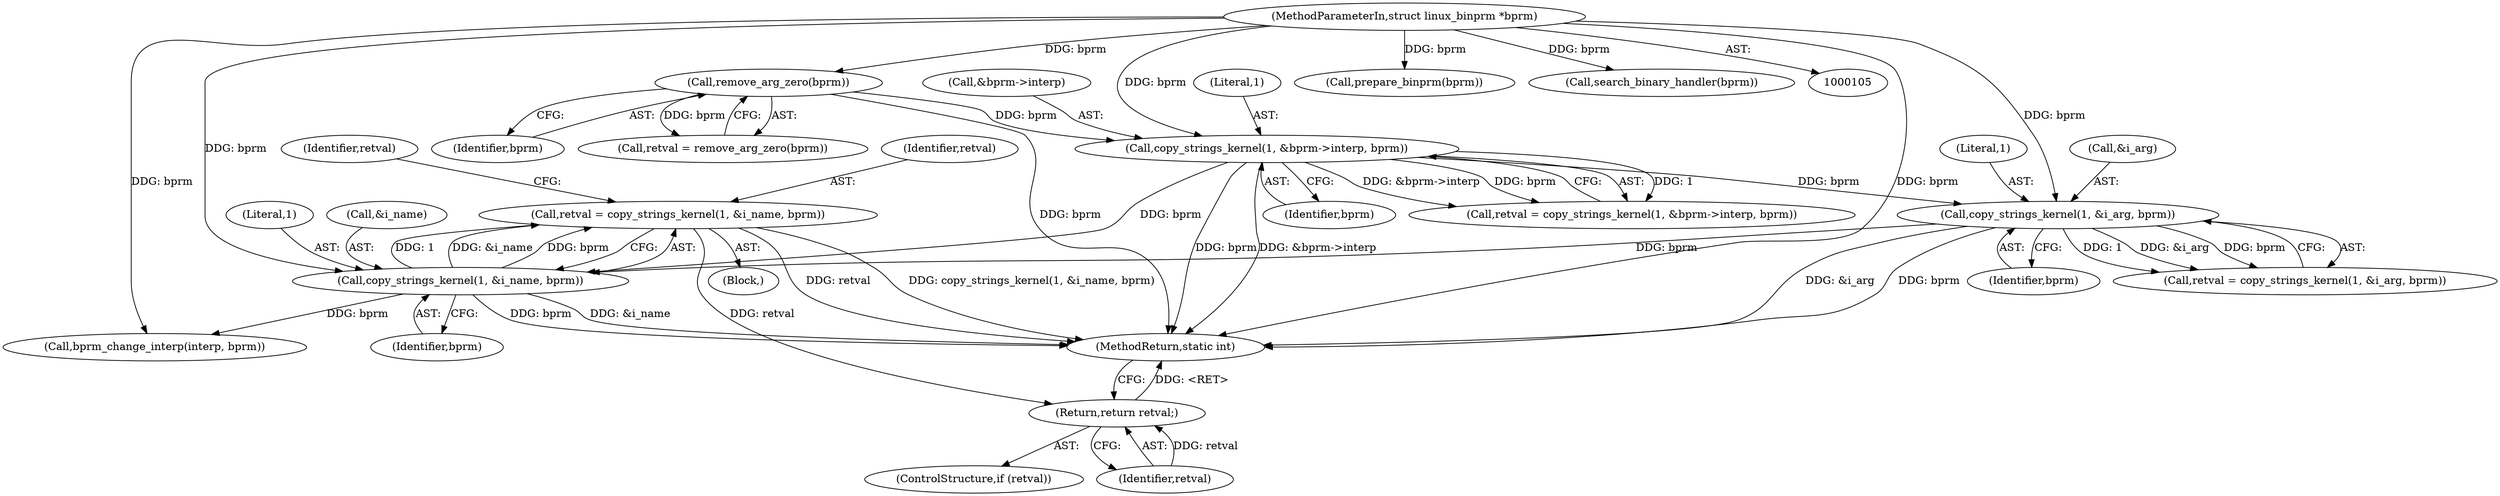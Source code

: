 digraph "0_linux_b66c5984017533316fd1951770302649baf1aa33_0@API" {
"1000322" [label="(Call,retval = copy_strings_kernel(1, &i_name, bprm))"];
"1000324" [label="(Call,copy_strings_kernel(1, &i_name, bprm))"];
"1000285" [label="(Call,copy_strings_kernel(1, &bprm->interp, bprm))"];
"1000277" [label="(Call,remove_arg_zero(bprm))"];
"1000106" [label="(MethodParameterIn,struct linux_binprm *bprm)"];
"1000307" [label="(Call,copy_strings_kernel(1, &i_arg, bprm))"];
"1000331" [label="(Return,return retval;)"];
"1000339" [label="(Call,bprm_change_interp(interp, bprm))"];
"1000330" [label="(Identifier,retval)"];
"1000291" [label="(Identifier,bprm)"];
"1000285" [label="(Call,copy_strings_kernel(1, &bprm->interp, bprm))"];
"1000311" [label="(Identifier,bprm)"];
"1000278" [label="(Identifier,bprm)"];
"1000325" [label="(Literal,1)"];
"1000305" [label="(Call,retval = copy_strings_kernel(1, &i_arg, bprm))"];
"1000322" [label="(Call,retval = copy_strings_kernel(1, &i_name, bprm))"];
"1000323" [label="(Identifier,retval)"];
"1000376" [label="(MethodReturn,static int)"];
"1000283" [label="(Call,retval = copy_strings_kernel(1, &bprm->interp, bprm))"];
"1000326" [label="(Call,&i_name)"];
"1000328" [label="(Identifier,bprm)"];
"1000275" [label="(Call,retval = remove_arg_zero(bprm))"];
"1000365" [label="(Call,prepare_binprm(bprm))"];
"1000331" [label="(Return,return retval;)"];
"1000307" [label="(Call,copy_strings_kernel(1, &i_arg, bprm))"];
"1000286" [label="(Literal,1)"];
"1000329" [label="(ControlStructure,if (retval))"];
"1000277" [label="(Call,remove_arg_zero(bprm))"];
"1000309" [label="(Call,&i_arg)"];
"1000107" [label="(Block,)"];
"1000287" [label="(Call,&bprm->interp)"];
"1000374" [label="(Call,search_binary_handler(bprm))"];
"1000332" [label="(Identifier,retval)"];
"1000106" [label="(MethodParameterIn,struct linux_binprm *bprm)"];
"1000308" [label="(Literal,1)"];
"1000324" [label="(Call,copy_strings_kernel(1, &i_name, bprm))"];
"1000322" -> "1000107"  [label="AST: "];
"1000322" -> "1000324"  [label="CFG: "];
"1000323" -> "1000322"  [label="AST: "];
"1000324" -> "1000322"  [label="AST: "];
"1000330" -> "1000322"  [label="CFG: "];
"1000322" -> "1000376"  [label="DDG: copy_strings_kernel(1, &i_name, bprm)"];
"1000322" -> "1000376"  [label="DDG: retval"];
"1000324" -> "1000322"  [label="DDG: 1"];
"1000324" -> "1000322"  [label="DDG: &i_name"];
"1000324" -> "1000322"  [label="DDG: bprm"];
"1000322" -> "1000331"  [label="DDG: retval"];
"1000324" -> "1000328"  [label="CFG: "];
"1000325" -> "1000324"  [label="AST: "];
"1000326" -> "1000324"  [label="AST: "];
"1000328" -> "1000324"  [label="AST: "];
"1000324" -> "1000376"  [label="DDG: bprm"];
"1000324" -> "1000376"  [label="DDG: &i_name"];
"1000285" -> "1000324"  [label="DDG: bprm"];
"1000307" -> "1000324"  [label="DDG: bprm"];
"1000106" -> "1000324"  [label="DDG: bprm"];
"1000324" -> "1000339"  [label="DDG: bprm"];
"1000285" -> "1000283"  [label="AST: "];
"1000285" -> "1000291"  [label="CFG: "];
"1000286" -> "1000285"  [label="AST: "];
"1000287" -> "1000285"  [label="AST: "];
"1000291" -> "1000285"  [label="AST: "];
"1000283" -> "1000285"  [label="CFG: "];
"1000285" -> "1000376"  [label="DDG: bprm"];
"1000285" -> "1000376"  [label="DDG: &bprm->interp"];
"1000285" -> "1000283"  [label="DDG: 1"];
"1000285" -> "1000283"  [label="DDG: &bprm->interp"];
"1000285" -> "1000283"  [label="DDG: bprm"];
"1000277" -> "1000285"  [label="DDG: bprm"];
"1000106" -> "1000285"  [label="DDG: bprm"];
"1000285" -> "1000307"  [label="DDG: bprm"];
"1000277" -> "1000275"  [label="AST: "];
"1000277" -> "1000278"  [label="CFG: "];
"1000278" -> "1000277"  [label="AST: "];
"1000275" -> "1000277"  [label="CFG: "];
"1000277" -> "1000376"  [label="DDG: bprm"];
"1000277" -> "1000275"  [label="DDG: bprm"];
"1000106" -> "1000277"  [label="DDG: bprm"];
"1000106" -> "1000105"  [label="AST: "];
"1000106" -> "1000376"  [label="DDG: bprm"];
"1000106" -> "1000307"  [label="DDG: bprm"];
"1000106" -> "1000339"  [label="DDG: bprm"];
"1000106" -> "1000365"  [label="DDG: bprm"];
"1000106" -> "1000374"  [label="DDG: bprm"];
"1000307" -> "1000305"  [label="AST: "];
"1000307" -> "1000311"  [label="CFG: "];
"1000308" -> "1000307"  [label="AST: "];
"1000309" -> "1000307"  [label="AST: "];
"1000311" -> "1000307"  [label="AST: "];
"1000305" -> "1000307"  [label="CFG: "];
"1000307" -> "1000376"  [label="DDG: &i_arg"];
"1000307" -> "1000376"  [label="DDG: bprm"];
"1000307" -> "1000305"  [label="DDG: 1"];
"1000307" -> "1000305"  [label="DDG: &i_arg"];
"1000307" -> "1000305"  [label="DDG: bprm"];
"1000331" -> "1000329"  [label="AST: "];
"1000331" -> "1000332"  [label="CFG: "];
"1000332" -> "1000331"  [label="AST: "];
"1000376" -> "1000331"  [label="CFG: "];
"1000331" -> "1000376"  [label="DDG: <RET>"];
"1000332" -> "1000331"  [label="DDG: retval"];
}
